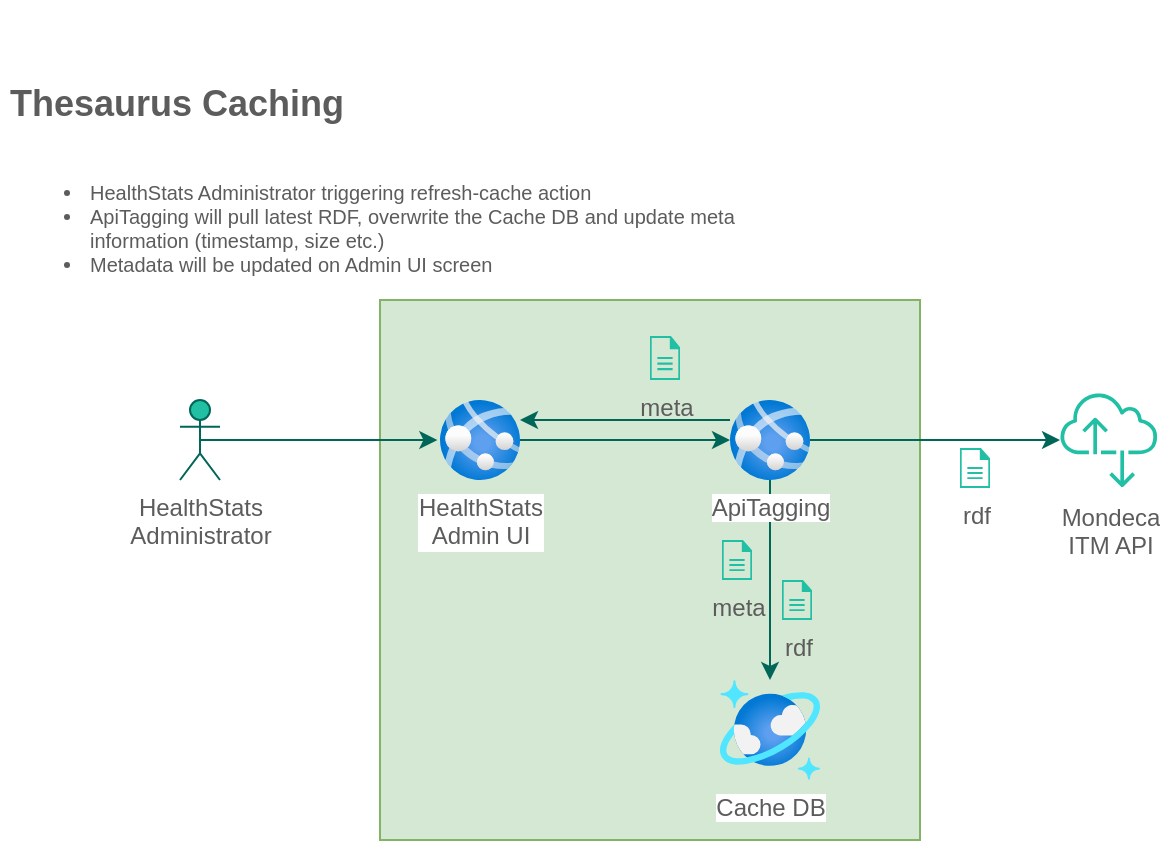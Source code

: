 <mxfile version="13.7.7" type="github" pages="3">
  <diagram id="G9oTQ7vHhRD2ITS2tRDp" name="Solution Design">
    <mxGraphModel dx="711" dy="443" grid="1" gridSize="10" guides="1" tooltips="1" connect="1" arrows="1" fold="1" page="1" pageScale="1" pageWidth="850" pageHeight="1100" math="0" shadow="0">
      <root>
        <mxCell id="UlLq-ZedSZ8UGGf_ch-f-0" />
        <mxCell id="UlLq-ZedSZ8UGGf_ch-f-1" parent="UlLq-ZedSZ8UGGf_ch-f-0" />
        <mxCell id="z5AwhJ6zoIQ-yKAilqHj-0" value="" style="whiteSpace=wrap;html=1;aspect=fixed;rounded=0;sketch=0;strokeColor=#82b366;fillColor=#d5e8d4;fontSize=18;align=center;" vertex="1" parent="UlLq-ZedSZ8UGGf_ch-f-1">
          <mxGeometry x="230" y="240" width="270" height="270" as="geometry" />
        </mxCell>
        <object label="" id="GdADQ5_VZ0J79-_KYSUi-8">
          <mxCell style="edgeStyle=orthogonalEdgeStyle;orthogonalLoop=1;jettySize=auto;html=1;exitX=0.5;exitY=0.5;exitDx=0;exitDy=0;exitPerimeter=0;entryX=-0.033;entryY=0.5;entryDx=0;entryDy=0;entryPerimeter=0;fillColor=#21C0A5;strokeColor=#006658;fontColor=#5C5C5C;" edge="1" parent="UlLq-ZedSZ8UGGf_ch-f-1" source="GdADQ5_VZ0J79-_KYSUi-1" target="GdADQ5_VZ0J79-_KYSUi-6">
            <mxGeometry relative="1" as="geometry" />
          </mxCell>
        </object>
        <object label="HealthStats&lt;br&gt;Administrator" id="GdADQ5_VZ0J79-_KYSUi-1">
          <mxCell style="shape=umlActor;verticalLabelPosition=bottom;verticalAlign=top;html=1;outlineConnect=0;fillColor=#21C0A5;strokeColor=#006658;fontColor=#5C5C5C;" vertex="1" parent="UlLq-ZedSZ8UGGf_ch-f-1">
            <mxGeometry x="130" y="290" width="20" height="40" as="geometry" />
          </mxCell>
        </object>
        <object label="" id="GdADQ5_VZ0J79-_KYSUi-11">
          <mxCell style="edgeStyle=orthogonalEdgeStyle;orthogonalLoop=1;jettySize=auto;html=1;fillColor=#21C0A5;strokeColor=#006658;fontColor=#5C5C5C;" edge="1" parent="UlLq-ZedSZ8UGGf_ch-f-1" source="GdADQ5_VZ0J79-_KYSUi-6" target="GdADQ5_VZ0J79-_KYSUi-10">
            <mxGeometry relative="1" as="geometry" />
          </mxCell>
        </object>
        <mxCell id="GdADQ5_VZ0J79-_KYSUi-6" value="HealthStats&lt;br&gt;Admin UI" style="aspect=fixed;html=1;points=[];align=center;image;fontSize=12;image=img/lib/azure2/app_services/App_Services.svg;fillColor=#21C0A5;strokeColor=#006658;fontColor=#5C5C5C;" vertex="1" parent="UlLq-ZedSZ8UGGf_ch-f-1">
          <mxGeometry x="260" y="290" width="40" height="40" as="geometry" />
        </mxCell>
        <mxCell id="GdADQ5_VZ0J79-_KYSUi-9" value="Cache DB" style="aspect=fixed;html=1;points=[];align=center;image;fontSize=12;image=img/lib/azure2/databases/Azure_Cosmos_DB.svg;fillColor=#21C0A5;strokeColor=#006658;fontColor=#5C5C5C;" vertex="1" parent="UlLq-ZedSZ8UGGf_ch-f-1">
          <mxGeometry x="400" y="430" width="50" height="50" as="geometry" />
        </mxCell>
        <mxCell id="GdADQ5_VZ0J79-_KYSUi-14" value="" style="edgeStyle=orthogonalEdgeStyle;orthogonalLoop=1;jettySize=auto;html=1;fillColor=#21C0A5;strokeColor=#006658;fontColor=#5C5C5C;" edge="1" parent="UlLq-ZedSZ8UGGf_ch-f-1" source="GdADQ5_VZ0J79-_KYSUi-10" target="GdADQ5_VZ0J79-_KYSUi-9">
          <mxGeometry relative="1" as="geometry" />
        </mxCell>
        <mxCell id="GdADQ5_VZ0J79-_KYSUi-24" value="" style="edgeStyle=orthogonalEdgeStyle;curved=0;rounded=1;sketch=0;orthogonalLoop=1;jettySize=auto;html=1;strokeColor=#006658;fillColor=#21C0A5;fontColor=#5C5C5C;" edge="1" parent="UlLq-ZedSZ8UGGf_ch-f-1" source="GdADQ5_VZ0J79-_KYSUi-10" target="GdADQ5_VZ0J79-_KYSUi-20">
          <mxGeometry relative="1" as="geometry" />
        </mxCell>
        <mxCell id="GdADQ5_VZ0J79-_KYSUi-29" style="edgeStyle=orthogonalEdgeStyle;curved=0;rounded=1;sketch=0;orthogonalLoop=1;jettySize=auto;html=1;strokeColor=#006658;fillColor=#21C0A5;fontColor=#5C5C5C;" edge="1" parent="UlLq-ZedSZ8UGGf_ch-f-1" source="GdADQ5_VZ0J79-_KYSUi-10" target="GdADQ5_VZ0J79-_KYSUi-6">
          <mxGeometry relative="1" as="geometry">
            <mxPoint x="300" y="300" as="targetPoint" />
            <Array as="points">
              <mxPoint x="350" y="300" />
              <mxPoint x="350" y="300" />
            </Array>
          </mxGeometry>
        </mxCell>
        <mxCell id="GdADQ5_VZ0J79-_KYSUi-10" value="ApiTagging" style="aspect=fixed;html=1;points=[];align=center;image;fontSize=12;image=img/lib/azure2/app_services/App_Services.svg;fillColor=#21C0A5;strokeColor=#006658;fontColor=#5C5C5C;" vertex="1" parent="UlLq-ZedSZ8UGGf_ch-f-1">
          <mxGeometry x="405" y="290" width="40" height="40" as="geometry" />
        </mxCell>
        <mxCell id="GdADQ5_VZ0J79-_KYSUi-16" value="rdf" style="pointerEvents=1;shadow=0;dashed=0;html=1;strokeColor=none;fillColor=#21C0A5;labelPosition=center;verticalLabelPosition=bottom;verticalAlign=top;outlineConnect=0;align=center;shape=mxgraph.office.concepts.document;fontColor=#5C5C5C;" vertex="1" parent="UlLq-ZedSZ8UGGf_ch-f-1">
          <mxGeometry x="431" y="380" width="15" height="20" as="geometry" />
        </mxCell>
        <mxCell id="GdADQ5_VZ0J79-_KYSUi-20" value="Mondeca&lt;br&gt;ITM API" style="outlineConnect=0;fillColor=#21C0A5;strokeColor=#006658;dashed=0;verticalLabelPosition=bottom;verticalAlign=top;align=center;html=1;fontSize=12;fontStyle=0;aspect=fixed;pointerEvents=1;shape=mxgraph.aws4.internet_alt2;fontColor=#5C5C5C;" vertex="1" parent="UlLq-ZedSZ8UGGf_ch-f-1">
          <mxGeometry x="570" y="285.5" width="49" height="49" as="geometry" />
        </mxCell>
        <mxCell id="GdADQ5_VZ0J79-_KYSUi-22" value="rdf" style="pointerEvents=1;shadow=0;dashed=0;html=1;strokeColor=none;fillColor=#21C0A5;labelPosition=center;verticalLabelPosition=bottom;verticalAlign=top;outlineConnect=0;align=center;shape=mxgraph.office.concepts.document;fontColor=#5C5C5C;" vertex="1" parent="UlLq-ZedSZ8UGGf_ch-f-1">
          <mxGeometry x="520" y="314" width="15" height="20" as="geometry" />
        </mxCell>
        <mxCell id="GdADQ5_VZ0J79-_KYSUi-28" value="meta" style="pointerEvents=1;shadow=0;dashed=0;html=1;strokeColor=none;fillColor=#21C0A5;labelPosition=center;verticalLabelPosition=bottom;verticalAlign=top;outlineConnect=0;align=center;shape=mxgraph.office.concepts.document;fontColor=#5C5C5C;" vertex="1" parent="UlLq-ZedSZ8UGGf_ch-f-1">
          <mxGeometry x="401" y="360" width="15" height="20" as="geometry" />
        </mxCell>
        <mxCell id="GdADQ5_VZ0J79-_KYSUi-30" value="meta" style="pointerEvents=1;shadow=0;dashed=0;html=1;strokeColor=none;fillColor=#21C0A5;labelPosition=center;verticalLabelPosition=bottom;verticalAlign=top;outlineConnect=0;align=center;shape=mxgraph.office.concepts.document;fontColor=#5C5C5C;" vertex="1" parent="UlLq-ZedSZ8UGGf_ch-f-1">
          <mxGeometry x="365" y="258" width="15" height="22" as="geometry" />
        </mxCell>
        <mxCell id="GdADQ5_VZ0J79-_KYSUi-34" value="&lt;h1&gt;&lt;font style=&quot;font-size: 18px&quot;&gt;Thesaurus Caching&lt;/font&gt;&lt;/h1&gt;&lt;p&gt;&lt;/p&gt;&lt;ul style=&quot;font-size: 10px&quot;&gt;&lt;li&gt;&lt;font style=&quot;font-size: 10px&quot;&gt;HealthStats Administrator triggering refresh-cache action&lt;/font&gt;&lt;/li&gt;&lt;li&gt;&lt;font style=&quot;font-size: 10px&quot;&gt;ApiTagging will pull latest RDF, overwrite the Cache DB and update meta information (timestamp, size etc.)&lt;/font&gt;&lt;/li&gt;&lt;li&gt;&lt;span&gt;Metadata will be updated on Admin UI screen&lt;/span&gt;&lt;/li&gt;&lt;/ul&gt;&lt;p&gt;&lt;/p&gt;" style="text;html=1;strokeColor=none;fillColor=none;spacing=5;spacingTop=-20;whiteSpace=wrap;overflow=hidden;rounded=0;sketch=0;fontSize=18;fontColor=#5C5C5C;align=left;" vertex="1" parent="UlLq-ZedSZ8UGGf_ch-f-1">
          <mxGeometry x="40" y="100" width="399" height="140" as="geometry" />
        </mxCell>
      </root>
    </mxGraphModel>
  </diagram>
  <diagram id="T37PuJqof_AhERCi0RsR" name="Components">
    <mxGraphModel dx="711" dy="443" grid="1" gridSize="10" guides="1" tooltips="1" connect="1" arrows="1" fold="1" page="1" pageScale="1" pageWidth="850" pageHeight="1100" math="0" shadow="0">
      <root>
        <mxCell id="Zcdf3QMCNOs8m3dDSxB5-0" />
        <mxCell id="Zcdf3QMCNOs8m3dDSxB5-1" parent="Zcdf3QMCNOs8m3dDSxB5-0" />
        <mxCell id="WH_ZIjTWQ1WhfQFmgu8D-6" value="" style="edgeStyle=orthogonalEdgeStyle;curved=0;rounded=1;sketch=0;orthogonalLoop=1;jettySize=auto;html=1;strokeColor=#788AA3;fillColor=#B2C9AB;fontSize=12;fontColor=#46495D;" edge="1" parent="Zcdf3QMCNOs8m3dDSxB5-1" source="WH_ZIjTWQ1WhfQFmgu8D-3" target="WH_ZIjTWQ1WhfQFmgu8D-18">
          <mxGeometry relative="1" as="geometry">
            <mxPoint x="420" y="280" as="targetPoint" />
          </mxGeometry>
        </mxCell>
        <mxCell id="WH_ZIjTWQ1WhfQFmgu8D-3" value="Tagging API" style="rounded=0;whiteSpace=wrap;html=1;sketch=0;strokeColor=#788AA3;fontSize=12;align=left;fontColor=#46495D;verticalAlign=top;fillColor=none;fontStyle=1" vertex="1" parent="Zcdf3QMCNOs8m3dDSxB5-1">
          <mxGeometry x="360" y="100" width="120" height="130" as="geometry" />
        </mxCell>
        <mxCell id="WH_ZIjTWQ1WhfQFmgu8D-5" value="" style="edgeStyle=orthogonalEdgeStyle;curved=0;rounded=1;sketch=0;orthogonalLoop=1;jettySize=auto;html=1;strokeColor=#788AA3;fillColor=#B2C9AB;fontSize=12;fontColor=#46495D;" edge="1" parent="Zcdf3QMCNOs8m3dDSxB5-1" source="WH_ZIjTWQ1WhfQFmgu8D-7" target="WH_ZIjTWQ1WhfQFmgu8D-10">
          <mxGeometry relative="1" as="geometry" />
        </mxCell>
        <mxCell id="WH_ZIjTWQ1WhfQFmgu8D-4" value="Admin UI" style="rounded=0;whiteSpace=wrap;html=1;sketch=0;strokeColor=#788AA3;fontSize=12;align=left;fontColor=#46495D;verticalAlign=top;fillColor=none;fontStyle=1" vertex="1" parent="Zcdf3QMCNOs8m3dDSxB5-1">
          <mxGeometry x="160" y="100" width="120" height="130" as="geometry" />
        </mxCell>
        <mxCell id="WH_ZIjTWQ1WhfQFmgu8D-7" value="Cache Setup" style="rounded=0;whiteSpace=wrap;html=1;sketch=0;strokeColor=#b85450;fillColor=#f8cecc;align=center;" vertex="1" parent="Zcdf3QMCNOs8m3dDSxB5-1">
          <mxGeometry x="170" y="180" width="100" height="35" as="geometry" />
        </mxCell>
        <mxCell id="WH_ZIjTWQ1WhfQFmgu8D-12" style="edgeStyle=orthogonalEdgeStyle;curved=0;rounded=1;sketch=0;orthogonalLoop=1;jettySize=auto;html=1;exitX=1;exitY=0.5;exitDx=0;exitDy=0;strokeColor=#788AA3;fillColor=#B2C9AB;fontColor=#46495D;" edge="1" parent="Zcdf3QMCNOs8m3dDSxB5-1" source="WH_ZIjTWQ1WhfQFmgu8D-8" target="WH_ZIjTWQ1WhfQFmgu8D-11">
          <mxGeometry relative="1" as="geometry" />
        </mxCell>
        <mxCell id="WH_ZIjTWQ1WhfQFmgu8D-8" value="Topic Lookup" style="rounded=0;whiteSpace=wrap;html=1;sketch=0;strokeColor=#6c8ebf;fillColor=#dae8fc;align=center;" vertex="1" parent="Zcdf3QMCNOs8m3dDSxB5-1">
          <mxGeometry x="170" y="130" width="100" height="35" as="geometry" />
        </mxCell>
        <mxCell id="WH_ZIjTWQ1WhfQFmgu8D-10" value="Refresh Cache" style="rounded=0;whiteSpace=wrap;html=1;sketch=0;strokeColor=#b85450;fillColor=#f8cecc;align=center;" vertex="1" parent="Zcdf3QMCNOs8m3dDSxB5-1">
          <mxGeometry x="370" y="180" width="100" height="35" as="geometry" />
        </mxCell>
        <mxCell id="WH_ZIjTWQ1WhfQFmgu8D-11" value="Topic Service" style="rounded=0;whiteSpace=wrap;html=1;sketch=0;strokeColor=#6c8ebf;fillColor=#dae8fc;align=center;" vertex="1" parent="Zcdf3QMCNOs8m3dDSxB5-1">
          <mxGeometry x="370" y="130" width="100" height="35" as="geometry" />
        </mxCell>
        <mxCell id="WH_ZIjTWQ1WhfQFmgu8D-13" value="" style="rounded=0;whiteSpace=wrap;html=1;sketch=0;strokeColor=#6c8ebf;fillColor=#dae8fc;align=center;" vertex="1" parent="Zcdf3QMCNOs8m3dDSxB5-1">
          <mxGeometry x="560" y="240" width="20" height="20" as="geometry" />
        </mxCell>
        <mxCell id="WH_ZIjTWQ1WhfQFmgu8D-14" value="" style="rounded=0;whiteSpace=wrap;html=1;sketch=0;strokeColor=#b85450;fillColor=#f8cecc;align=center;" vertex="1" parent="Zcdf3QMCNOs8m3dDSxB5-1">
          <mxGeometry x="560" y="264" width="20" height="20" as="geometry" />
        </mxCell>
        <mxCell id="WH_ZIjTWQ1WhfQFmgu8D-16" value="New" style="text;html=1;strokeColor=none;fillColor=none;align=left;verticalAlign=middle;whiteSpace=wrap;rounded=0;sketch=0;fontColor=#46495D;" vertex="1" parent="Zcdf3QMCNOs8m3dDSxB5-1">
          <mxGeometry x="583" y="240" width="90" height="20" as="geometry" />
        </mxCell>
        <mxCell id="WH_ZIjTWQ1WhfQFmgu8D-17" value="Changed" style="text;html=1;strokeColor=none;fillColor=none;align=left;verticalAlign=middle;whiteSpace=wrap;rounded=0;sketch=0;fontColor=#46495D;" vertex="1" parent="Zcdf3QMCNOs8m3dDSxB5-1">
          <mxGeometry x="583" y="264" width="90" height="20" as="geometry" />
        </mxCell>
        <mxCell id="WH_ZIjTWQ1WhfQFmgu8D-18" value="Cache DB" style="shape=cylinder3;whiteSpace=wrap;html=1;boundedLbl=1;backgroundOutline=1;size=7.333;rounded=0;sketch=0;strokeColor=#b85450;fillColor=#f8cecc;align=center;fontSize=11;" vertex="1" parent="Zcdf3QMCNOs8m3dDSxB5-1">
          <mxGeometry x="390" y="270" width="60" height="40" as="geometry" />
        </mxCell>
        <mxCell id="WH_ZIjTWQ1WhfQFmgu8D-20" value="Text" style="text;html=1;strokeColor=none;fillColor=none;align=center;verticalAlign=middle;whiteSpace=wrap;rounded=0;sketch=0;fontSize=11;fontColor=#46495D;" vertex="1" parent="Zcdf3QMCNOs8m3dDSxB5-1">
          <mxGeometry x="340" y="230" width="40" height="20" as="geometry" />
        </mxCell>
        <mxCell id="WH_ZIjTWQ1WhfQFmgu8D-21" value="&lt;h1 style=&quot;font-size: 18px&quot;&gt;Components Diagram&lt;/h1&gt;" style="text;html=1;strokeColor=none;fillColor=none;spacing=5;spacingTop=-20;whiteSpace=wrap;overflow=hidden;rounded=0;sketch=0;fontSize=11;fontColor=#46495D;align=left;" vertex="1" parent="Zcdf3QMCNOs8m3dDSxB5-1">
          <mxGeometry x="140" y="20" width="210" height="40" as="geometry" />
        </mxCell>
      </root>
    </mxGraphModel>
  </diagram>
  <diagram id="kgpKYQtTHZ0yAKxKKP6v" name="Sequence">
    <mxGraphModel dx="711" dy="443" grid="1" gridSize="10" guides="1" tooltips="1" connect="1" arrows="1" fold="1" page="1" pageScale="1" pageWidth="850" pageHeight="1100" math="0" shadow="0">
      <root>
        <mxCell id="0" />
        <mxCell id="1" parent="0" />
        <mxCell id="3nuBFxr9cyL0pnOWT2aG-1" value=":Object" style="shape=umlLifeline;perimeter=lifelinePerimeter;container=1;collapsible=0;recursiveResize=0;rounded=0;shadow=0;strokeWidth=1;" parent="1" vertex="1" treatAsSingle="0">
          <mxGeometry x="120" y="80" width="100" height="300" as="geometry" />
        </mxCell>
        <mxCell id="3nuBFxr9cyL0pnOWT2aG-2" value="" style="points=[];perimeter=orthogonalPerimeter;rounded=0;shadow=0;strokeWidth=1;" parent="3nuBFxr9cyL0pnOWT2aG-1" vertex="1">
          <mxGeometry x="45" y="70" width="10" height="190" as="geometry" />
        </mxCell>
        <mxCell id="3nuBFxr9cyL0pnOWT2aG-3" value="dispatch" style="verticalAlign=bottom;startArrow=oval;endArrow=block;startSize=8;shadow=0;strokeWidth=1;" parent="3nuBFxr9cyL0pnOWT2aG-1" target="3nuBFxr9cyL0pnOWT2aG-2" edge="1">
          <mxGeometry relative="1" as="geometry">
            <mxPoint x="-15" y="70" as="sourcePoint" />
          </mxGeometry>
        </mxCell>
        <mxCell id="3nuBFxr9cyL0pnOWT2aG-4" value="" style="points=[];perimeter=orthogonalPerimeter;rounded=0;shadow=0;strokeWidth=1;" parent="3nuBFxr9cyL0pnOWT2aG-1" vertex="1">
          <mxGeometry x="50" y="120" width="10" height="80" as="geometry" />
        </mxCell>
        <mxCell id="3nuBFxr9cyL0pnOWT2aG-5" value=":Object" style="shape=umlLifeline;perimeter=lifelinePerimeter;container=1;collapsible=0;recursiveResize=0;rounded=0;shadow=0;strokeWidth=1;" parent="1" vertex="1" treatAsSingle="0">
          <mxGeometry x="300" y="80" width="100" height="300" as="geometry" />
        </mxCell>
        <mxCell id="3nuBFxr9cyL0pnOWT2aG-6" value="" style="points=[];perimeter=orthogonalPerimeter;rounded=0;shadow=0;strokeWidth=1;" parent="3nuBFxr9cyL0pnOWT2aG-5" vertex="1">
          <mxGeometry x="45" y="80" width="10" height="160" as="geometry" />
        </mxCell>
        <mxCell id="3nuBFxr9cyL0pnOWT2aG-7" value="return" style="verticalAlign=bottom;endArrow=open;dashed=1;endSize=8;exitX=0;exitY=0.95;shadow=0;strokeWidth=1;" parent="1" source="3nuBFxr9cyL0pnOWT2aG-6" target="3nuBFxr9cyL0pnOWT2aG-2" edge="1">
          <mxGeometry relative="1" as="geometry">
            <mxPoint x="275" y="236" as="targetPoint" />
          </mxGeometry>
        </mxCell>
        <mxCell id="3nuBFxr9cyL0pnOWT2aG-8" value="dispatch" style="verticalAlign=bottom;endArrow=block;entryX=0;entryY=0;shadow=0;strokeWidth=1;" parent="1" source="3nuBFxr9cyL0pnOWT2aG-2" target="3nuBFxr9cyL0pnOWT2aG-6" edge="1">
          <mxGeometry relative="1" as="geometry">
            <mxPoint x="275" y="160" as="sourcePoint" />
          </mxGeometry>
        </mxCell>
        <mxCell id="3nuBFxr9cyL0pnOWT2aG-9" value="callback" style="verticalAlign=bottom;endArrow=block;entryX=1;entryY=0;shadow=0;strokeWidth=1;" parent="1" source="3nuBFxr9cyL0pnOWT2aG-6" target="3nuBFxr9cyL0pnOWT2aG-4" edge="1">
          <mxGeometry relative="1" as="geometry">
            <mxPoint x="240" y="200" as="sourcePoint" />
          </mxGeometry>
        </mxCell>
        <mxCell id="3nuBFxr9cyL0pnOWT2aG-10" value="return" style="verticalAlign=bottom;endArrow=open;dashed=1;endSize=8;exitX=1;exitY=0.95;shadow=0;strokeWidth=1;" parent="1" source="3nuBFxr9cyL0pnOWT2aG-4" target="3nuBFxr9cyL0pnOWT2aG-6" edge="1">
          <mxGeometry relative="1" as="geometry">
            <mxPoint x="240" y="257" as="targetPoint" />
          </mxGeometry>
        </mxCell>
      </root>
    </mxGraphModel>
  </diagram>
</mxfile>
